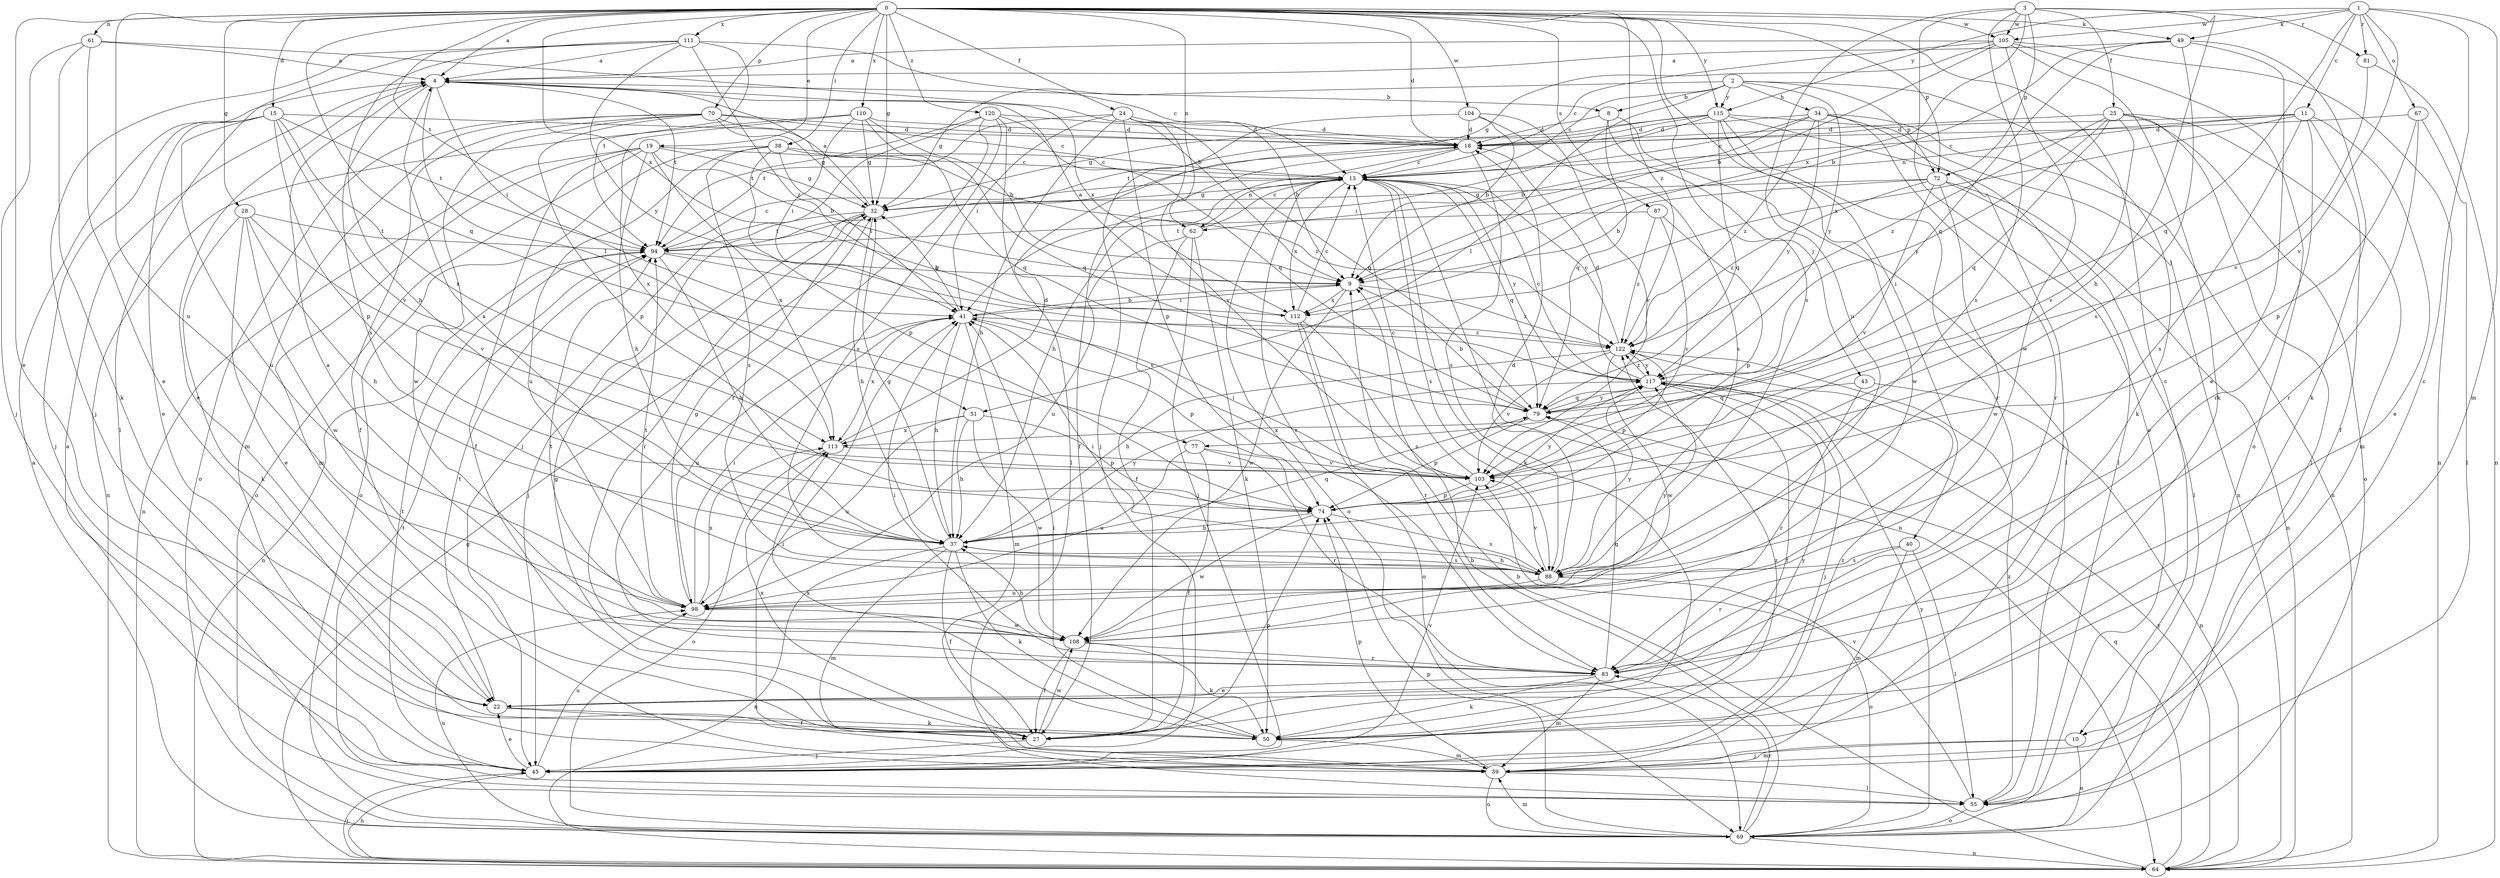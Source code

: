 strict digraph  {
0;
1;
2;
3;
4;
8;
9;
10;
11;
13;
15;
18;
19;
22;
24;
25;
27;
28;
32;
34;
37;
38;
40;
41;
43;
45;
49;
50;
51;
55;
59;
61;
62;
64;
67;
69;
70;
72;
74;
77;
79;
81;
83;
87;
88;
94;
98;
103;
104;
105;
108;
110;
111;
112;
113;
115;
117;
120;
122;
0 -> 4  [label=a];
0 -> 10  [label=c];
0 -> 15  [label=d];
0 -> 18  [label=d];
0 -> 19  [label=e];
0 -> 22  [label=e];
0 -> 24  [label=f];
0 -> 28  [label=g];
0 -> 32  [label=g];
0 -> 38  [label=i];
0 -> 40  [label=i];
0 -> 49  [label=k];
0 -> 61  [label=n];
0 -> 62  [label=n];
0 -> 70  [label=p];
0 -> 72  [label=p];
0 -> 77  [label=q];
0 -> 87  [label=s];
0 -> 88  [label=s];
0 -> 94  [label=t];
0 -> 98  [label=u];
0 -> 104  [label=w];
0 -> 105  [label=w];
0 -> 110  [label=x];
0 -> 111  [label=x];
0 -> 112  [label=x];
0 -> 115  [label=y];
0 -> 120  [label=z];
0 -> 122  [label=z];
1 -> 10  [label=c];
1 -> 11  [label=c];
1 -> 49  [label=k];
1 -> 59  [label=m];
1 -> 67  [label=o];
1 -> 77  [label=q];
1 -> 81  [label=r];
1 -> 103  [label=v];
1 -> 105  [label=w];
1 -> 115  [label=y];
2 -> 8  [label=b];
2 -> 13  [label=c];
2 -> 32  [label=g];
2 -> 34  [label=h];
2 -> 50  [label=k];
2 -> 51  [label=l];
2 -> 72  [label=p];
2 -> 115  [label=y];
2 -> 117  [label=y];
3 -> 25  [label=f];
3 -> 37  [label=h];
3 -> 69  [label=o];
3 -> 72  [label=p];
3 -> 81  [label=r];
3 -> 88  [label=s];
3 -> 98  [label=u];
3 -> 105  [label=w];
3 -> 112  [label=x];
4 -> 8  [label=b];
4 -> 22  [label=e];
4 -> 41  [label=i];
4 -> 51  [label=l];
4 -> 88  [label=s];
4 -> 94  [label=t];
4 -> 112  [label=x];
8 -> 18  [label=d];
8 -> 43  [label=j];
8 -> 55  [label=l];
8 -> 79  [label=q];
9 -> 41  [label=i];
9 -> 108  [label=w];
9 -> 112  [label=x];
9 -> 122  [label=z];
10 -> 45  [label=j];
10 -> 59  [label=m];
10 -> 69  [label=o];
11 -> 13  [label=c];
11 -> 18  [label=d];
11 -> 22  [label=e];
11 -> 27  [label=f];
11 -> 62  [label=n];
11 -> 83  [label=r];
11 -> 88  [label=s];
11 -> 112  [label=x];
13 -> 32  [label=g];
13 -> 50  [label=k];
13 -> 62  [label=n];
13 -> 64  [label=n];
13 -> 69  [label=o];
13 -> 79  [label=q];
13 -> 83  [label=r];
13 -> 88  [label=s];
13 -> 112  [label=x];
13 -> 117  [label=y];
15 -> 18  [label=d];
15 -> 22  [label=e];
15 -> 45  [label=j];
15 -> 74  [label=p];
15 -> 94  [label=t];
15 -> 98  [label=u];
15 -> 103  [label=v];
15 -> 113  [label=x];
18 -> 13  [label=c];
18 -> 27  [label=f];
18 -> 37  [label=h];
18 -> 88  [label=s];
19 -> 9  [label=b];
19 -> 13  [label=c];
19 -> 27  [label=f];
19 -> 32  [label=g];
19 -> 37  [label=h];
19 -> 59  [label=m];
19 -> 64  [label=n];
19 -> 69  [label=o];
19 -> 113  [label=x];
22 -> 27  [label=f];
22 -> 50  [label=k];
22 -> 94  [label=t];
24 -> 9  [label=b];
24 -> 18  [label=d];
24 -> 37  [label=h];
24 -> 41  [label=i];
24 -> 74  [label=p];
24 -> 79  [label=q];
24 -> 94  [label=t];
24 -> 103  [label=v];
25 -> 18  [label=d];
25 -> 55  [label=l];
25 -> 59  [label=m];
25 -> 69  [label=o];
25 -> 79  [label=q];
25 -> 103  [label=v];
25 -> 117  [label=y];
25 -> 122  [label=z];
27 -> 32  [label=g];
27 -> 45  [label=j];
27 -> 74  [label=p];
27 -> 108  [label=w];
27 -> 113  [label=x];
28 -> 22  [label=e];
28 -> 37  [label=h];
28 -> 50  [label=k];
28 -> 94  [label=t];
28 -> 103  [label=v];
28 -> 108  [label=w];
32 -> 4  [label=a];
32 -> 37  [label=h];
32 -> 45  [label=j];
32 -> 83  [label=r];
32 -> 94  [label=t];
34 -> 9  [label=b];
34 -> 13  [label=c];
34 -> 18  [label=d];
34 -> 45  [label=j];
34 -> 64  [label=n];
34 -> 83  [label=r];
34 -> 117  [label=y];
34 -> 122  [label=z];
37 -> 4  [label=a];
37 -> 27  [label=f];
37 -> 32  [label=g];
37 -> 50  [label=k];
37 -> 59  [label=m];
37 -> 64  [label=n];
37 -> 79  [label=q];
37 -> 88  [label=s];
37 -> 117  [label=y];
38 -> 13  [label=c];
38 -> 41  [label=i];
38 -> 69  [label=o];
38 -> 74  [label=p];
38 -> 88  [label=s];
38 -> 98  [label=u];
38 -> 122  [label=z];
40 -> 55  [label=l];
40 -> 59  [label=m];
40 -> 83  [label=r];
40 -> 88  [label=s];
41 -> 9  [label=b];
41 -> 32  [label=g];
41 -> 37  [label=h];
41 -> 59  [label=m];
41 -> 74  [label=p];
41 -> 98  [label=u];
41 -> 113  [label=x];
41 -> 122  [label=z];
43 -> 64  [label=n];
43 -> 79  [label=q];
43 -> 83  [label=r];
45 -> 22  [label=e];
45 -> 64  [label=n];
45 -> 94  [label=t];
45 -> 98  [label=u];
45 -> 103  [label=v];
45 -> 122  [label=z];
49 -> 4  [label=a];
49 -> 9  [label=b];
49 -> 22  [label=e];
49 -> 50  [label=k];
49 -> 79  [label=q];
49 -> 88  [label=s];
50 -> 41  [label=i];
50 -> 59  [label=m];
50 -> 113  [label=x];
50 -> 117  [label=y];
51 -> 37  [label=h];
51 -> 74  [label=p];
51 -> 98  [label=u];
51 -> 108  [label=w];
51 -> 113  [label=x];
55 -> 4  [label=a];
55 -> 69  [label=o];
55 -> 94  [label=t];
55 -> 103  [label=v];
55 -> 122  [label=z];
59 -> 41  [label=i];
59 -> 55  [label=l];
59 -> 69  [label=o];
59 -> 74  [label=p];
59 -> 122  [label=z];
61 -> 4  [label=a];
61 -> 9  [label=b];
61 -> 22  [label=e];
61 -> 45  [label=j];
61 -> 50  [label=k];
62 -> 13  [label=c];
62 -> 27  [label=f];
62 -> 45  [label=j];
62 -> 50  [label=k];
62 -> 98  [label=u];
64 -> 9  [label=b];
64 -> 32  [label=g];
64 -> 45  [label=j];
64 -> 79  [label=q];
64 -> 117  [label=y];
67 -> 18  [label=d];
67 -> 55  [label=l];
67 -> 74  [label=p];
67 -> 83  [label=r];
69 -> 4  [label=a];
69 -> 9  [label=b];
69 -> 59  [label=m];
69 -> 64  [label=n];
69 -> 74  [label=p];
69 -> 83  [label=r];
69 -> 98  [label=u];
69 -> 117  [label=y];
70 -> 13  [label=c];
70 -> 18  [label=d];
70 -> 27  [label=f];
70 -> 32  [label=g];
70 -> 59  [label=m];
70 -> 69  [label=o];
70 -> 74  [label=p];
70 -> 79  [label=q];
70 -> 108  [label=w];
72 -> 9  [label=b];
72 -> 32  [label=g];
72 -> 55  [label=l];
72 -> 64  [label=n];
72 -> 103  [label=v];
72 -> 108  [label=w];
72 -> 122  [label=z];
74 -> 37  [label=h];
74 -> 88  [label=s];
74 -> 108  [label=w];
74 -> 117  [label=y];
77 -> 27  [label=f];
77 -> 83  [label=r];
77 -> 98  [label=u];
77 -> 103  [label=v];
79 -> 9  [label=b];
79 -> 74  [label=p];
79 -> 113  [label=x];
79 -> 117  [label=y];
81 -> 64  [label=n];
81 -> 103  [label=v];
83 -> 22  [label=e];
83 -> 41  [label=i];
83 -> 50  [label=k];
83 -> 59  [label=m];
83 -> 79  [label=q];
87 -> 74  [label=p];
87 -> 94  [label=t];
87 -> 103  [label=v];
87 -> 122  [label=z];
88 -> 18  [label=d];
88 -> 37  [label=h];
88 -> 41  [label=i];
88 -> 69  [label=o];
88 -> 98  [label=u];
88 -> 103  [label=v];
88 -> 117  [label=y];
94 -> 9  [label=b];
94 -> 13  [label=c];
94 -> 37  [label=h];
94 -> 64  [label=n];
94 -> 103  [label=v];
98 -> 32  [label=g];
98 -> 41  [label=i];
98 -> 94  [label=t];
98 -> 108  [label=w];
98 -> 113  [label=x];
98 -> 117  [label=y];
103 -> 13  [label=c];
103 -> 41  [label=i];
103 -> 74  [label=p];
104 -> 9  [label=b];
104 -> 18  [label=d];
104 -> 45  [label=j];
104 -> 88  [label=s];
104 -> 103  [label=v];
105 -> 4  [label=a];
105 -> 9  [label=b];
105 -> 13  [label=c];
105 -> 32  [label=g];
105 -> 50  [label=k];
105 -> 64  [label=n];
105 -> 69  [label=o];
105 -> 108  [label=w];
108 -> 4  [label=a];
108 -> 27  [label=f];
108 -> 37  [label=h];
108 -> 50  [label=k];
108 -> 83  [label=r];
108 -> 94  [label=t];
110 -> 9  [label=b];
110 -> 18  [label=d];
110 -> 32  [label=g];
110 -> 41  [label=i];
110 -> 64  [label=n];
110 -> 79  [label=q];
110 -> 113  [label=x];
111 -> 4  [label=a];
111 -> 13  [label=c];
111 -> 37  [label=h];
111 -> 45  [label=j];
111 -> 55  [label=l];
111 -> 94  [label=t];
111 -> 117  [label=y];
111 -> 122  [label=z];
112 -> 4  [label=a];
112 -> 13  [label=c];
112 -> 69  [label=o];
112 -> 83  [label=r];
112 -> 88  [label=s];
113 -> 18  [label=d];
113 -> 69  [label=o];
113 -> 103  [label=v];
115 -> 18  [label=d];
115 -> 32  [label=g];
115 -> 41  [label=i];
115 -> 55  [label=l];
115 -> 64  [label=n];
115 -> 79  [label=q];
115 -> 83  [label=r];
115 -> 94  [label=t];
115 -> 108  [label=w];
117 -> 13  [label=c];
117 -> 18  [label=d];
117 -> 27  [label=f];
117 -> 45  [label=j];
117 -> 79  [label=q];
117 -> 122  [label=z];
120 -> 18  [label=d];
120 -> 45  [label=j];
120 -> 55  [label=l];
120 -> 79  [label=q];
120 -> 83  [label=r];
120 -> 88  [label=s];
120 -> 94  [label=t];
122 -> 13  [label=c];
122 -> 37  [label=h];
122 -> 74  [label=p];
122 -> 103  [label=v];
122 -> 108  [label=w];
122 -> 117  [label=y];
}
